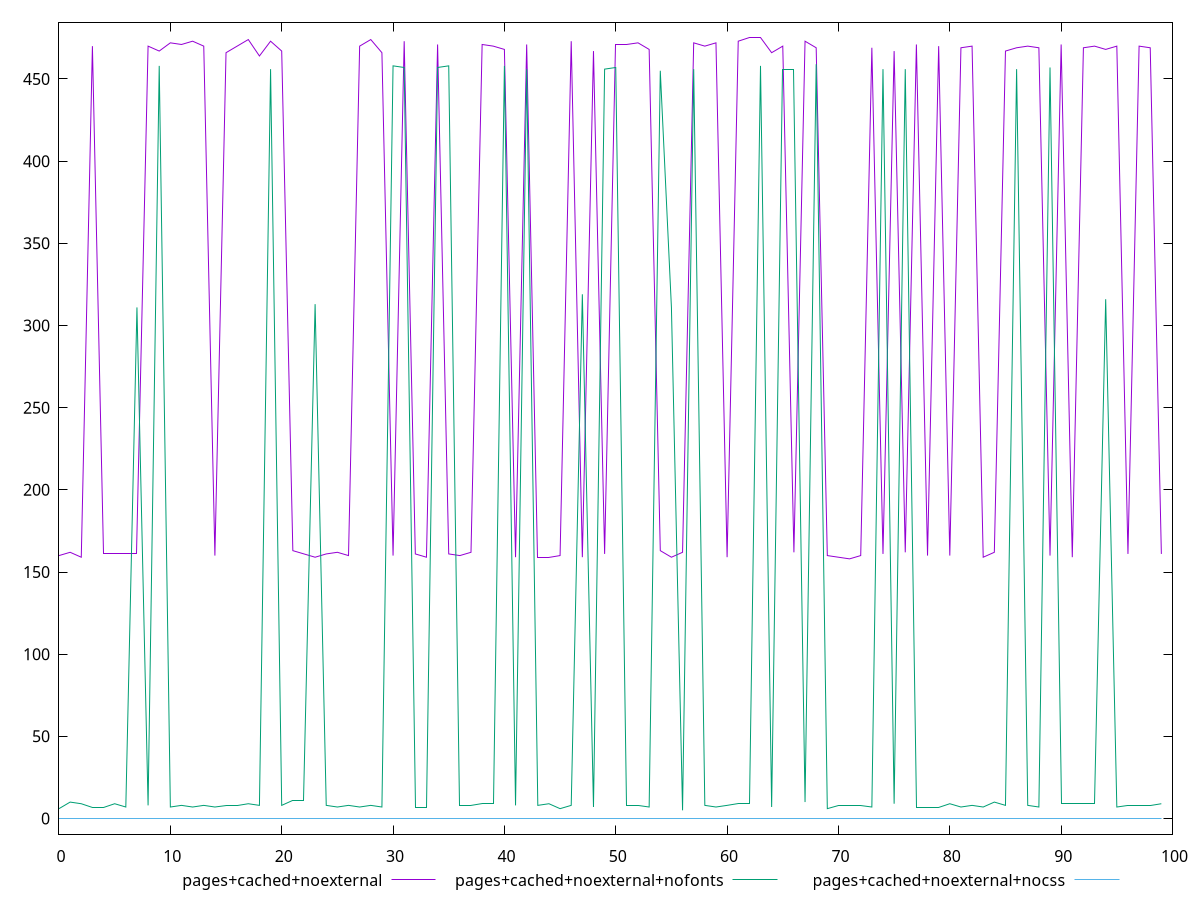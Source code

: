 $_pagesCachedNoexternal <<EOF
160
162
159
470
161
161
161
161
470
467
472
471
473
470
160
466
470
474
464
473
467
163
161
159
161
162
160
470
474
466
160
473
161
159
471
161
160
162
471
470
468
159
471
159
159
160
473
159
467
161
471
471
472
468
163
159
162
472
470
472
159
473
475
475
466
470
162
473
469
160
159
158
160
469
161
467
162
471
160
470
160
469
470
159
162
467
469
470
469
160
471
159
469
470
468
470
161
470
469
161
EOF
$_pagesCachedNoexternalNofonts <<EOF
6
10
9
7
7
9
7
311
8
458
7
8
7
8
7
8
8
9
8
456
8
11
11
313
8
7
8
7
8
7
458
457
7
7
457
458
8
8
9
9
458
8
456
8
9
6
8
319
7
456
457
8
8
7
455
311
5
456
8
7
8
9
9
458
7
456
456
10
459
6
8
8
8
7
456
9
456
7
7
7
9
7
8
7
10
8
456
8
7
457
9
9
9
9
316
7
8
8
8
9
EOF
$_pagesCachedNoexternalNocss <<EOF
0
0
0
0
0
0
0
0
0
0
0
0
0
0
0
0
0
0
0
0
0
0
0
0
0
0
0
0
0
0
0
0
0
0
0
0
0
0
0
0
0
0
0
0
0
0
0
0
0
0
0
0
0
0
0
0
0
0
0
0
0
0
0
0
0
0
0
0
0
0
0
0
0
0
0
0
0
0
0
0
0
0
0
0
0
0
0
0
0
0
0
0
0
0
0
0
0
0
0
0
EOF
set key outside below
set terminal pngcairo
set output "report_00006_2020-11-02T20-21-41.718Z/render-blocking-resources/render-blocking-resources_pages+cached+noexternal_pages+cached+noexternal+nofonts_pages+cached+noexternal+nocss.png"
set yrange [-9.5:484.5]
plot $_pagesCachedNoexternal title "pages+cached+noexternal" with line ,$_pagesCachedNoexternalNofonts title "pages+cached+noexternal+nofonts" with line ,$_pagesCachedNoexternalNocss title "pages+cached+noexternal+nocss" with line ,